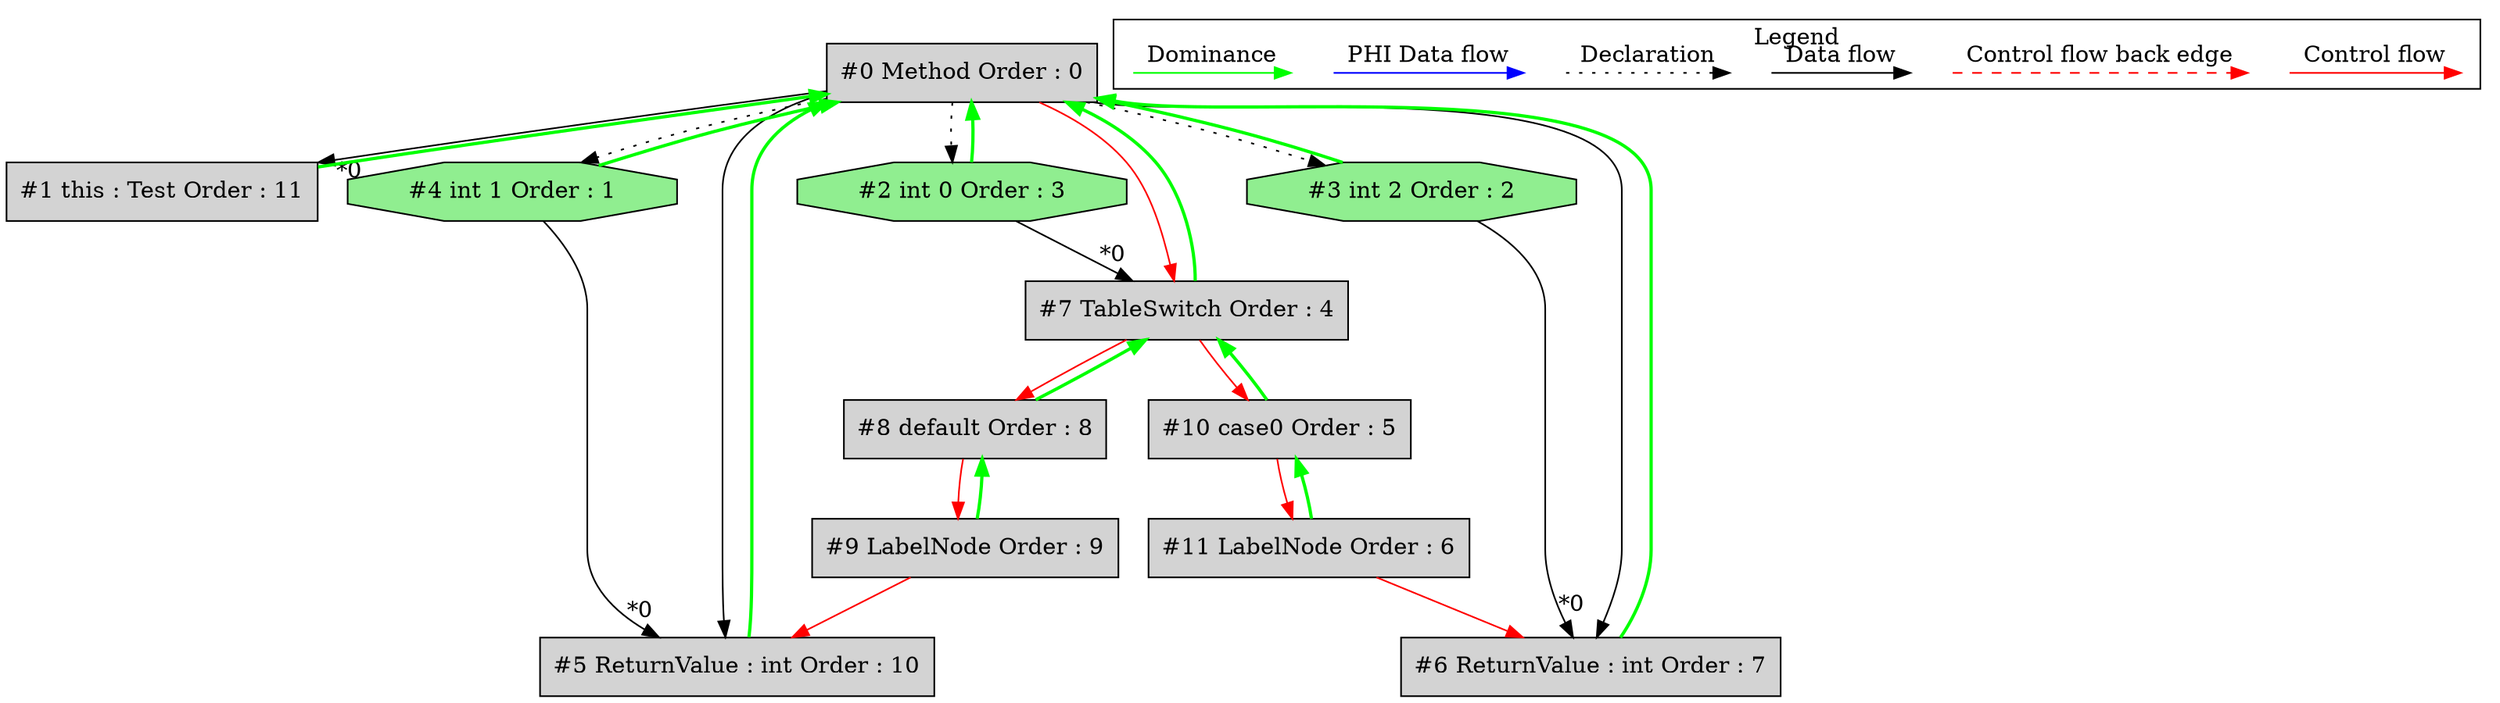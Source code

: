 digraph debugoutput {
 node0[label="#0 Method Order : 0",shape=box, fillcolor=lightgrey, style=filled];
 node1[label="#1 this : Test Order : 11",shape=box, fillcolor=lightgrey, style=filled];
 node1 -> node0[dir="forward" color="green" penwidth="2"];
 node0 -> node1[headlabel="*0", labeldistance=2];
 node2[label="#2 int 0 Order : 3",shape=octagon, fillcolor=lightgreen, style=filled];
 node2 -> node0[dir="forward" color="green" penwidth="2"];
 node0 -> node2[style=dotted];
 node3[label="#3 int 2 Order : 2",shape=octagon, fillcolor=lightgreen, style=filled];
 node3 -> node0[dir="forward" color="green" penwidth="2"];
 node0 -> node3[style=dotted];
 node4[label="#4 int 1 Order : 1",shape=octagon, fillcolor=lightgreen, style=filled];
 node4 -> node0[dir="forward" color="green" penwidth="2"];
 node0 -> node4[style=dotted];
 node5[label="#5 ReturnValue : int Order : 10",shape=box, fillcolor=lightgrey, style=filled];
 node5 -> node0[dir="forward" color="green" penwidth="2"];
 node4 -> node5[headlabel="*0", labeldistance=2];
 node9 -> node5[labeldistance=2, color=red, fontcolor=red];
 node0 -> node5;
 node6[label="#6 ReturnValue : int Order : 7",shape=box, fillcolor=lightgrey, style=filled];
 node6 -> node0[dir="forward" color="green" penwidth="2"];
 node3 -> node6[headlabel="*0", labeldistance=2];
 node11 -> node6[labeldistance=2, color=red, fontcolor=red];
 node0 -> node6;
 node7[label="#7 TableSwitch Order : 4",shape=box, fillcolor=lightgrey, style=filled];
 node7 -> node0[dir="forward" color="green" penwidth="2"];
 node2 -> node7[headlabel="*0", labeldistance=2];
 node0 -> node7[labeldistance=2, color=red, fontcolor=red];
 node8[label="#8 default Order : 8",shape=box, fillcolor=lightgrey, style=filled];
 node8 -> node7[dir="forward" color="green" penwidth="2"];
 node7 -> node8[labeldistance=2, color=red, fontcolor=red];
 node9[label="#9 LabelNode Order : 9",shape=box, fillcolor=lightgrey, style=filled];
 node9 -> node8[dir="forward" color="green" penwidth="2"];
 node8 -> node9[labeldistance=2, color=red, fontcolor=red];
 node10[label="#10 case0 Order : 5",shape=box, fillcolor=lightgrey, style=filled];
 node10 -> node7[dir="forward" color="green" penwidth="2"];
 node7 -> node10[labeldistance=2, color=red, fontcolor=red];
 node11[label="#11 LabelNode Order : 6",shape=box, fillcolor=lightgrey, style=filled];
 node11 -> node10[dir="forward" color="green" penwidth="2"];
 node10 -> node11[labeldistance=2, color=red, fontcolor=red];
 subgraph cluster_000 {
  label = "Legend";
  node [shape=point]
  {
   rank=same;
   c0 [style = invis];
   c1 [style = invis];
   c2 [style = invis];
   c3 [style = invis];
   d0 [style = invis];
   d1 [style = invis];
   d2 [style = invis];
   d3 [style = invis];
   d4 [style = invis];
   d5 [style = invis];
   d6 [style = invis];
   d7 [style = invis];
  }
  c0 -> c1 [label="Control flow", style=solid, color=red]
  c2 -> c3 [label="Control flow back edge", style=dashed, color=red]
  d0 -> d1 [label="Data flow"]
  d2 -> d3 [label="Declaration", style=dotted]
  d4 -> d5 [label="PHI Data flow", color=blue]
  d6 -> d7 [label="Dominance", color=green]
 }

}
